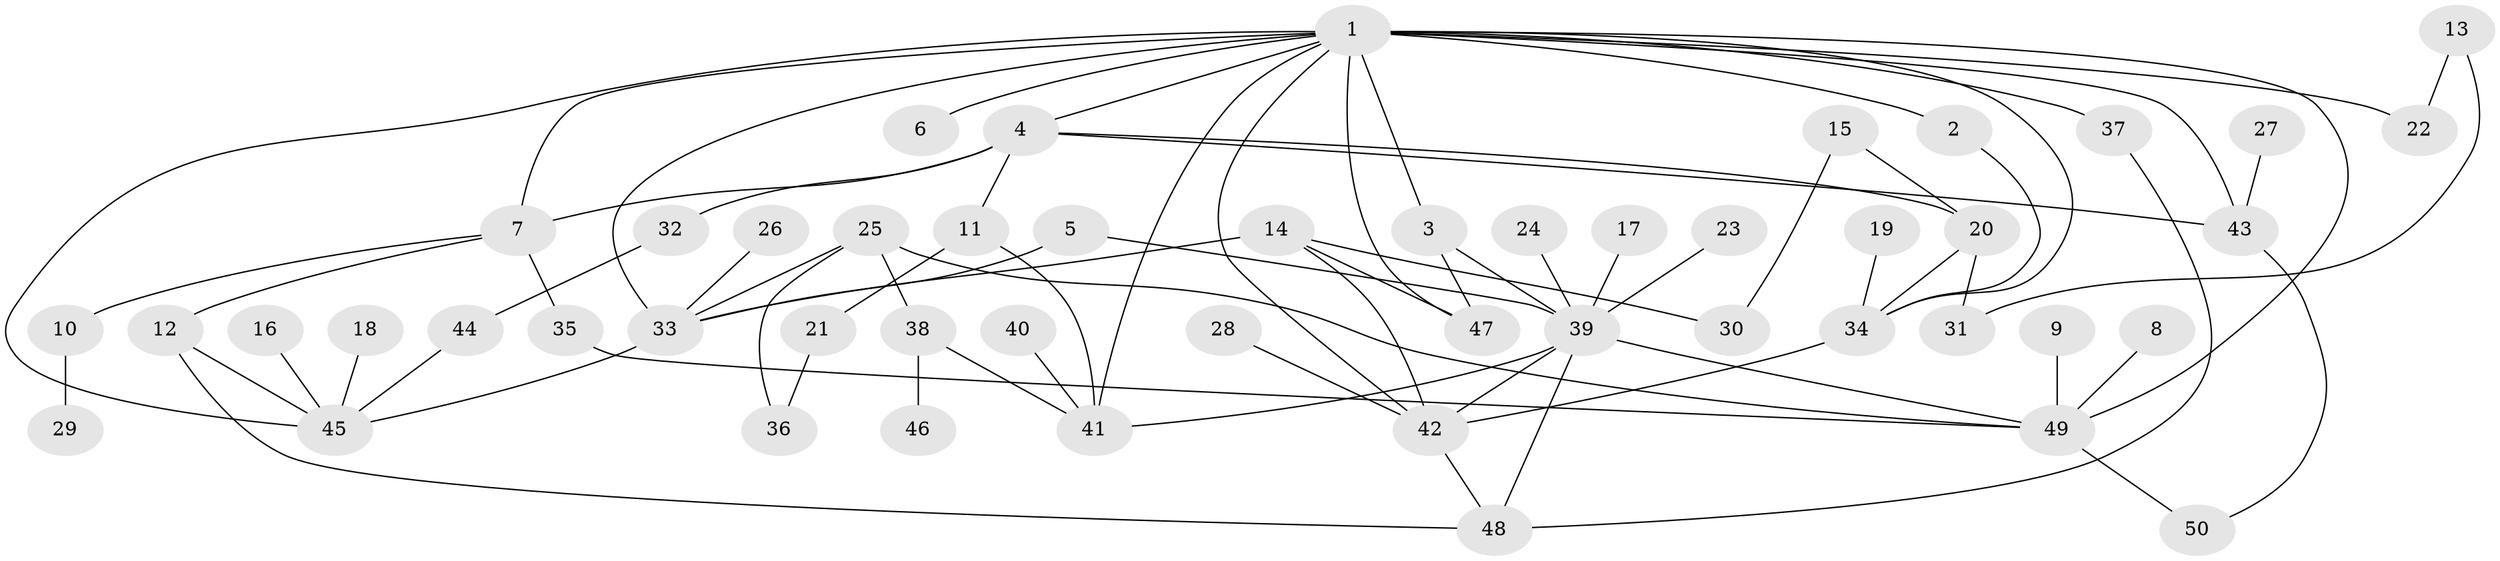 // original degree distribution, {6: 0.04, 8: 0.01, 5: 0.03, 7: 0.03, 3: 0.22, 1: 0.26, 2: 0.36, 4: 0.05}
// Generated by graph-tools (version 1.1) at 2025/25/03/09/25 03:25:26]
// undirected, 50 vertices, 75 edges
graph export_dot {
graph [start="1"]
  node [color=gray90,style=filled];
  1;
  2;
  3;
  4;
  5;
  6;
  7;
  8;
  9;
  10;
  11;
  12;
  13;
  14;
  15;
  16;
  17;
  18;
  19;
  20;
  21;
  22;
  23;
  24;
  25;
  26;
  27;
  28;
  29;
  30;
  31;
  32;
  33;
  34;
  35;
  36;
  37;
  38;
  39;
  40;
  41;
  42;
  43;
  44;
  45;
  46;
  47;
  48;
  49;
  50;
  1 -- 2 [weight=1.0];
  1 -- 3 [weight=1.0];
  1 -- 4 [weight=1.0];
  1 -- 6 [weight=1.0];
  1 -- 7 [weight=1.0];
  1 -- 22 [weight=1.0];
  1 -- 33 [weight=1.0];
  1 -- 34 [weight=1.0];
  1 -- 37 [weight=1.0];
  1 -- 41 [weight=1.0];
  1 -- 42 [weight=1.0];
  1 -- 43 [weight=1.0];
  1 -- 45 [weight=1.0];
  1 -- 47 [weight=1.0];
  1 -- 49 [weight=1.0];
  2 -- 34 [weight=1.0];
  3 -- 39 [weight=1.0];
  3 -- 47 [weight=1.0];
  4 -- 7 [weight=2.0];
  4 -- 11 [weight=1.0];
  4 -- 20 [weight=1.0];
  4 -- 32 [weight=1.0];
  4 -- 43 [weight=1.0];
  5 -- 33 [weight=1.0];
  5 -- 39 [weight=1.0];
  7 -- 10 [weight=1.0];
  7 -- 12 [weight=1.0];
  7 -- 35 [weight=1.0];
  8 -- 49 [weight=1.0];
  9 -- 49 [weight=1.0];
  10 -- 29 [weight=1.0];
  11 -- 21 [weight=1.0];
  11 -- 41 [weight=1.0];
  12 -- 45 [weight=1.0];
  12 -- 48 [weight=1.0];
  13 -- 22 [weight=1.0];
  13 -- 31 [weight=1.0];
  14 -- 30 [weight=1.0];
  14 -- 33 [weight=1.0];
  14 -- 42 [weight=1.0];
  14 -- 47 [weight=1.0];
  15 -- 20 [weight=1.0];
  15 -- 30 [weight=1.0];
  16 -- 45 [weight=1.0];
  17 -- 39 [weight=1.0];
  18 -- 45 [weight=1.0];
  19 -- 34 [weight=1.0];
  20 -- 31 [weight=1.0];
  20 -- 34 [weight=1.0];
  21 -- 36 [weight=1.0];
  23 -- 39 [weight=1.0];
  24 -- 39 [weight=1.0];
  25 -- 33 [weight=1.0];
  25 -- 36 [weight=1.0];
  25 -- 38 [weight=1.0];
  25 -- 49 [weight=1.0];
  26 -- 33 [weight=1.0];
  27 -- 43 [weight=1.0];
  28 -- 42 [weight=1.0];
  32 -- 44 [weight=1.0];
  33 -- 45 [weight=1.0];
  34 -- 42 [weight=1.0];
  35 -- 49 [weight=1.0];
  37 -- 48 [weight=1.0];
  38 -- 41 [weight=1.0];
  38 -- 46 [weight=1.0];
  39 -- 41 [weight=1.0];
  39 -- 42 [weight=1.0];
  39 -- 48 [weight=1.0];
  39 -- 49 [weight=1.0];
  40 -- 41 [weight=1.0];
  42 -- 48 [weight=1.0];
  43 -- 50 [weight=1.0];
  44 -- 45 [weight=1.0];
  49 -- 50 [weight=1.0];
}
